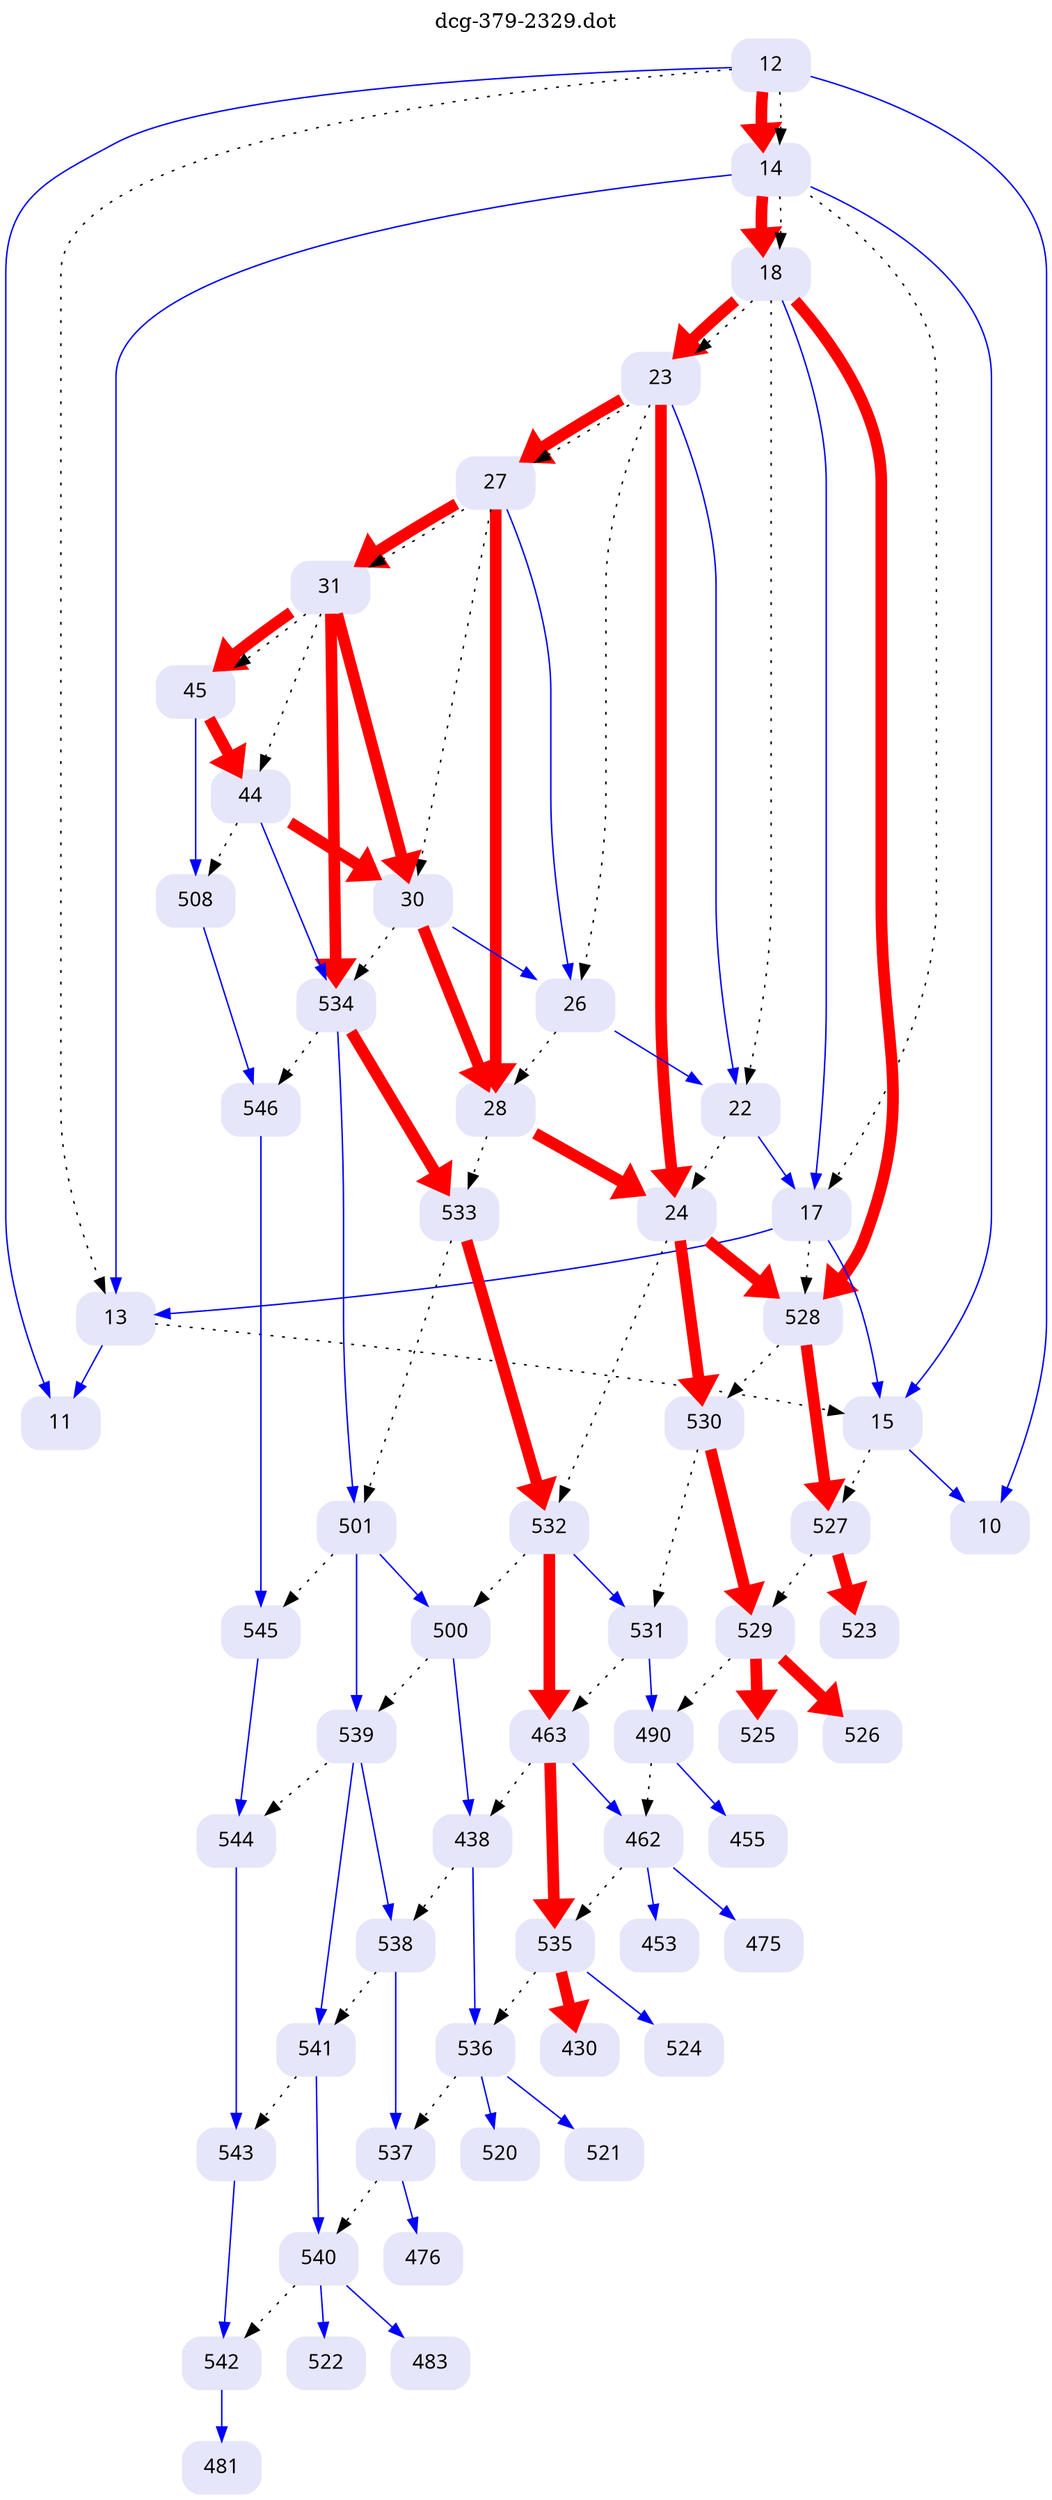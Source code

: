 digraph dcg_379 {
  labelloc="t";
  label="dcg-379-2329.dot";
  node [fontname="sans-serif"];
  node [shape=box style="rounded,filled"];
  n12 [label="12" color=lavender];
  n12 -> n11 [color=blue penwidth=1];
  n12 -> n10 [color=blue penwidth=1];
  n12 -> n14 [color=red penwidth=8];
  n12 -> n13 [style=dotted,label=""];
  n12 -> n14 [style=dotted,label=""];
  n14 [label="14" color=lavender];
  n14 -> n13 [color=blue penwidth=1];
  n14 -> n15 [color=blue penwidth=1];
  n14 -> n18 [color=red penwidth=8];
  n14 -> n17 [style=dotted,label=""];
  n14 -> n18 [style=dotted,label=""];
  n18 [label="18" color=lavender];
  n18 -> n17 [color=blue penwidth=1];
  n18 -> n528 [color=red penwidth=8];
  n18 -> n23 [color=red penwidth=8];
  n18 -> n22 [style=dotted,label=""];
  n18 -> n23 [style=dotted,label=""];
  n23 [label="23" color=lavender];
  n23 -> n22 [color=blue penwidth=1];
  n23 -> n24 [color=red penwidth=8];
  n23 -> n27 [color=red penwidth=8];
  n23 -> n26 [style=dotted,label=""];
  n23 -> n27 [style=dotted,label=""];
  n27 [label="27" color=lavender];
  n27 -> n26 [color=blue penwidth=1];
  n27 -> n28 [color=red penwidth=8];
  n27 -> n31 [color=red penwidth=8];
  n27 -> n30 [style=dotted,label=""];
  n27 -> n31 [style=dotted,label=""];
  n31 [label="31" color=lavender];
  n31 -> n30 [color=red penwidth=8];
  n31 -> n534 [color=red penwidth=8];
  n31 -> n45 [color=red penwidth=8];
  n31 -> n44 [style=dotted,label=""];
  n31 -> n45 [style=dotted,label=""];
  n45 [label="45" color=lavender];
  n45 -> n44 [color=red penwidth=8];
  n45 -> n508 [color=blue penwidth=1];
  n508 [label="508" color=lavender];
  n508 -> n546 [color=blue penwidth=1];
  n546 [label="546" color=lavender];
  n546 -> n545 [color=blue penwidth=1];
  n545 [label="545" color=lavender];
  n545 -> n544 [color=blue penwidth=1];
  n544 [label="544" color=lavender];
  n544 -> n543 [color=blue penwidth=1];
  n543 [label="543" color=lavender];
  n543 -> n542 [color=blue penwidth=1];
  n542 [label="542" color=lavender];
  n542 -> n481 [color=blue penwidth=1];
  n481 [label="481" color=lavender];
  n44 [label="44" color=lavender];
  n44 -> n30 [color=red penwidth=8];
  n44 -> n534 [color=blue penwidth=1];
  n44 -> n508 [style=dotted,label=""];
  n534 [label="534" color=lavender];
  n534 -> n533 [color=red penwidth=8];
  n534 -> n501 [color=blue penwidth=1];
  n534 -> n546 [style=dotted,label=""];
  n501 [label="501" color=lavender];
  n501 -> n500 [color=blue penwidth=1];
  n501 -> n539 [color=blue penwidth=1];
  n501 -> n545 [style=dotted,label=""];
  n539 [label="539" color=lavender];
  n539 -> n538 [color=blue penwidth=1];
  n539 -> n541 [color=blue penwidth=1];
  n539 -> n544 [style=dotted,label=""];
  n541 [label="541" color=lavender];
  n541 -> n540 [color=blue penwidth=1];
  n541 -> n543 [style=dotted,label=""];
  n540 [label="540" color=lavender];
  n540 -> n483 [color=blue penwidth=1];
  n540 -> n522 [color=blue penwidth=1];
  n540 -> n542 [style=dotted,label=""];
  n522 [label="522" color=lavender];
  n483 [label="483" color=lavender];
  n538 [label="538" color=lavender];
  n538 -> n537 [color=blue penwidth=1];
  n538 -> n541 [style=dotted,label=""];
  n537 [label="537" color=lavender];
  n537 -> n476 [color=blue penwidth=1];
  n537 -> n540 [style=dotted,label=""];
  n476 [label="476" color=lavender];
  n500 [label="500" color=lavender];
  n500 -> n438 [color=blue penwidth=1];
  n500 -> n539 [style=dotted,label=""];
  n438 [label="438" color=lavender];
  n438 -> n536 [color=blue penwidth=1];
  n438 -> n538 [style=dotted,label=""];
  n536 [label="536" color=lavender];
  n536 -> n520 [color=blue penwidth=1];
  n536 -> n521 [color=blue penwidth=1];
  n536 -> n537 [style=dotted,label=""];
  n521 [label="521" color=lavender];
  n520 [label="520" color=lavender];
  n533 [label="533" color=lavender];
  n533 -> n532 [color=red penwidth=8];
  n533 -> n501 [style=dotted,label=""];
  n532 [label="532" color=lavender];
  n532 -> n531 [color=blue penwidth=1];
  n532 -> n463 [color=red penwidth=8];
  n532 -> n500 [style=dotted,label=""];
  n463 [label="463" color=lavender];
  n463 -> n462 [color=blue penwidth=1];
  n463 -> n535 [color=red penwidth=8];
  n463 -> n438 [style=dotted,label=""];
  n535 [label="535" color=lavender];
  n535 -> n524 [color=blue penwidth=1];
  n535 -> n430 [color=red penwidth=8];
  n535 -> n536 [style=dotted,label=""];
  n430 [label="430" color=lavender];
  n524 [label="524" color=lavender];
  n462 [label="462" color=lavender];
  n462 -> n453 [color=blue penwidth=1];
  n462 -> n475 [color=blue penwidth=1];
  n462 -> n535 [style=dotted,label=""];
  n475 [label="475" color=lavender];
  n453 [label="453" color=lavender];
  n531 [label="531" color=lavender];
  n531 -> n490 [color=blue penwidth=1];
  n531 -> n463 [style=dotted,label=""];
  n490 [label="490" color=lavender];
  n490 -> n455 [color=blue penwidth=1];
  n490 -> n462 [style=dotted,label=""];
  n455 [label="455" color=lavender];
  n30 [label="30" color=lavender];
  n30 -> n26 [color=blue penwidth=1];
  n30 -> n28 [color=red penwidth=8];
  n30 -> n534 [style=dotted,label=""];
  n28 [label="28" color=lavender];
  n28 -> n24 [color=red penwidth=8];
  n28 -> n533 [style=dotted,label=""];
  n24 [label="24" color=lavender];
  n24 -> n528 [color=red penwidth=8];
  n24 -> n530 [color=red penwidth=8];
  n24 -> n532 [style=dotted,label=""];
  n530 [label="530" color=lavender];
  n530 -> n529 [color=red penwidth=8];
  n530 -> n531 [style=dotted,label=""];
  n529 [label="529" color=lavender];
  n529 -> n526 [color=red penwidth=8];
  n529 -> n525 [color=red penwidth=8];
  n529 -> n490 [style=dotted,label=""];
  n525 [label="525" color=lavender];
  n526 [label="526" color=lavender];
  n528 [label="528" color=lavender];
  n528 -> n527 [color=red penwidth=8];
  n528 -> n530 [style=dotted,label=""];
  n527 [label="527" color=lavender];
  n527 -> n523 [color=red penwidth=8];
  n527 -> n529 [style=dotted,label=""];
  n523 [label="523" color=lavender];
  n26 [label="26" color=lavender];
  n26 -> n22 [color=blue penwidth=1];
  n26 -> n28 [style=dotted,label=""];
  n22 [label="22" color=lavender];
  n22 -> n17 [color=blue penwidth=1];
  n22 -> n24 [style=dotted,label=""];
  n17 [label="17" color=lavender];
  n17 -> n13 [color=blue penwidth=1];
  n17 -> n15 [color=blue penwidth=1];
  n17 -> n528 [style=dotted,label=""];
  n15 [label="15" color=lavender];
  n15 -> n10 [color=blue penwidth=1];
  n15 -> n527 [style=dotted,label=""];
  n10 [label="10" color=lavender];
  n13 [label="13" color=lavender];
  n13 -> n11 [color=blue penwidth=1];
  n13 -> n15 [style=dotted,label=""];
  n11 [label="11" color=lavender];
}
